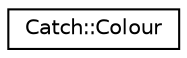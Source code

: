 digraph "Graphical Class Hierarchy"
{
  edge [fontname="Helvetica",fontsize="10",labelfontname="Helvetica",labelfontsize="10"];
  node [fontname="Helvetica",fontsize="10",shape=record];
  rankdir="LR";
  Node0 [label="Catch::Colour",height=0.2,width=0.4,color="black", fillcolor="white", style="filled",URL="$structCatch_1_1Colour.html"];
}
